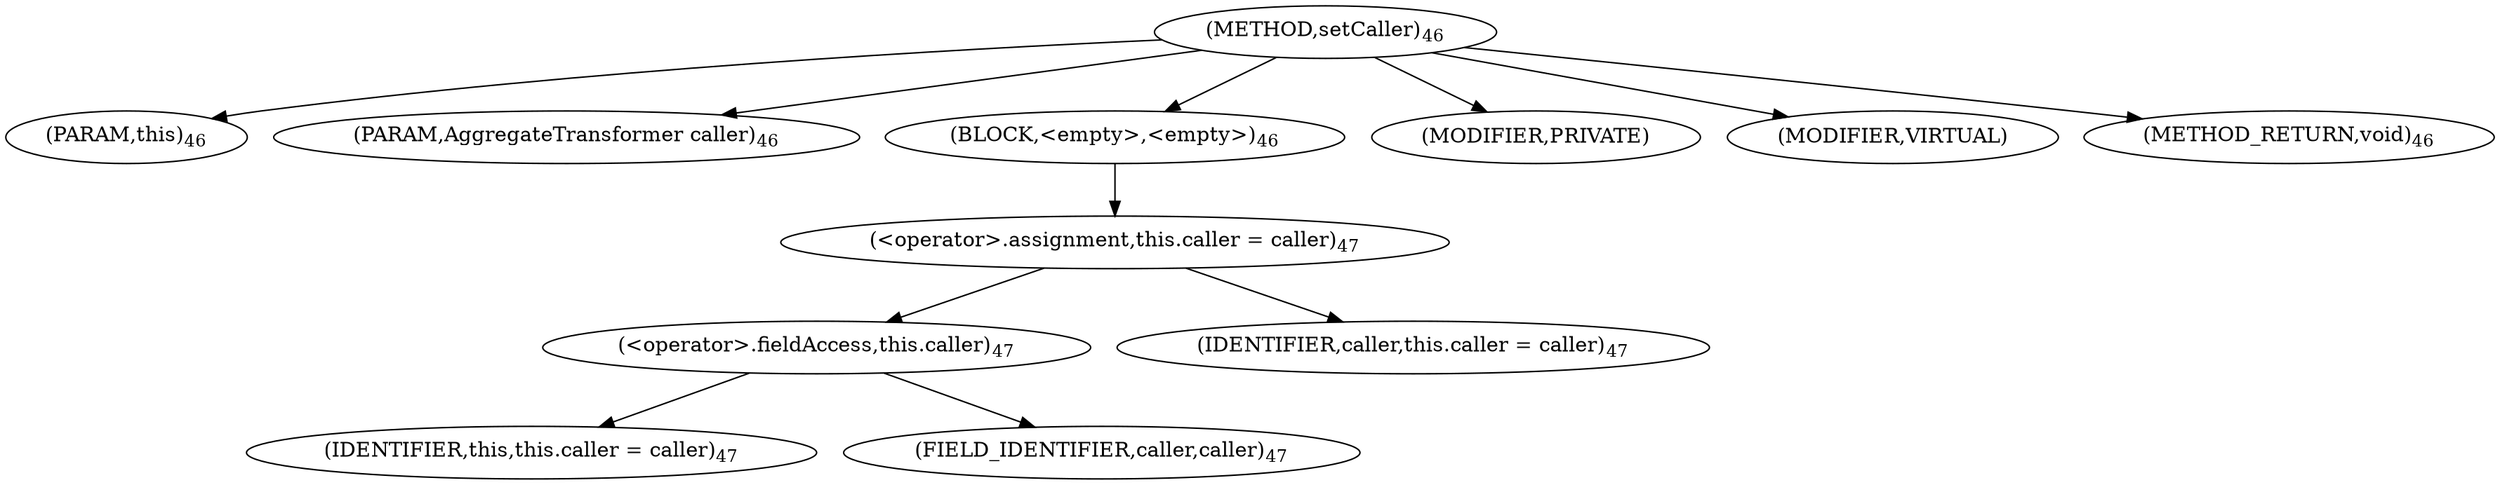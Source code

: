 digraph "setCaller" {  
"32" [label = <(METHOD,setCaller)<SUB>46</SUB>> ]
"4" [label = <(PARAM,this)<SUB>46</SUB>> ]
"33" [label = <(PARAM,AggregateTransformer caller)<SUB>46</SUB>> ]
"34" [label = <(BLOCK,&lt;empty&gt;,&lt;empty&gt;)<SUB>46</SUB>> ]
"35" [label = <(&lt;operator&gt;.assignment,this.caller = caller)<SUB>47</SUB>> ]
"36" [label = <(&lt;operator&gt;.fieldAccess,this.caller)<SUB>47</SUB>> ]
"3" [label = <(IDENTIFIER,this,this.caller = caller)<SUB>47</SUB>> ]
"37" [label = <(FIELD_IDENTIFIER,caller,caller)<SUB>47</SUB>> ]
"38" [label = <(IDENTIFIER,caller,this.caller = caller)<SUB>47</SUB>> ]
"39" [label = <(MODIFIER,PRIVATE)> ]
"40" [label = <(MODIFIER,VIRTUAL)> ]
"41" [label = <(METHOD_RETURN,void)<SUB>46</SUB>> ]
  "32" -> "4" 
  "32" -> "33" 
  "32" -> "34" 
  "32" -> "39" 
  "32" -> "40" 
  "32" -> "41" 
  "34" -> "35" 
  "35" -> "36" 
  "35" -> "38" 
  "36" -> "3" 
  "36" -> "37" 
}
